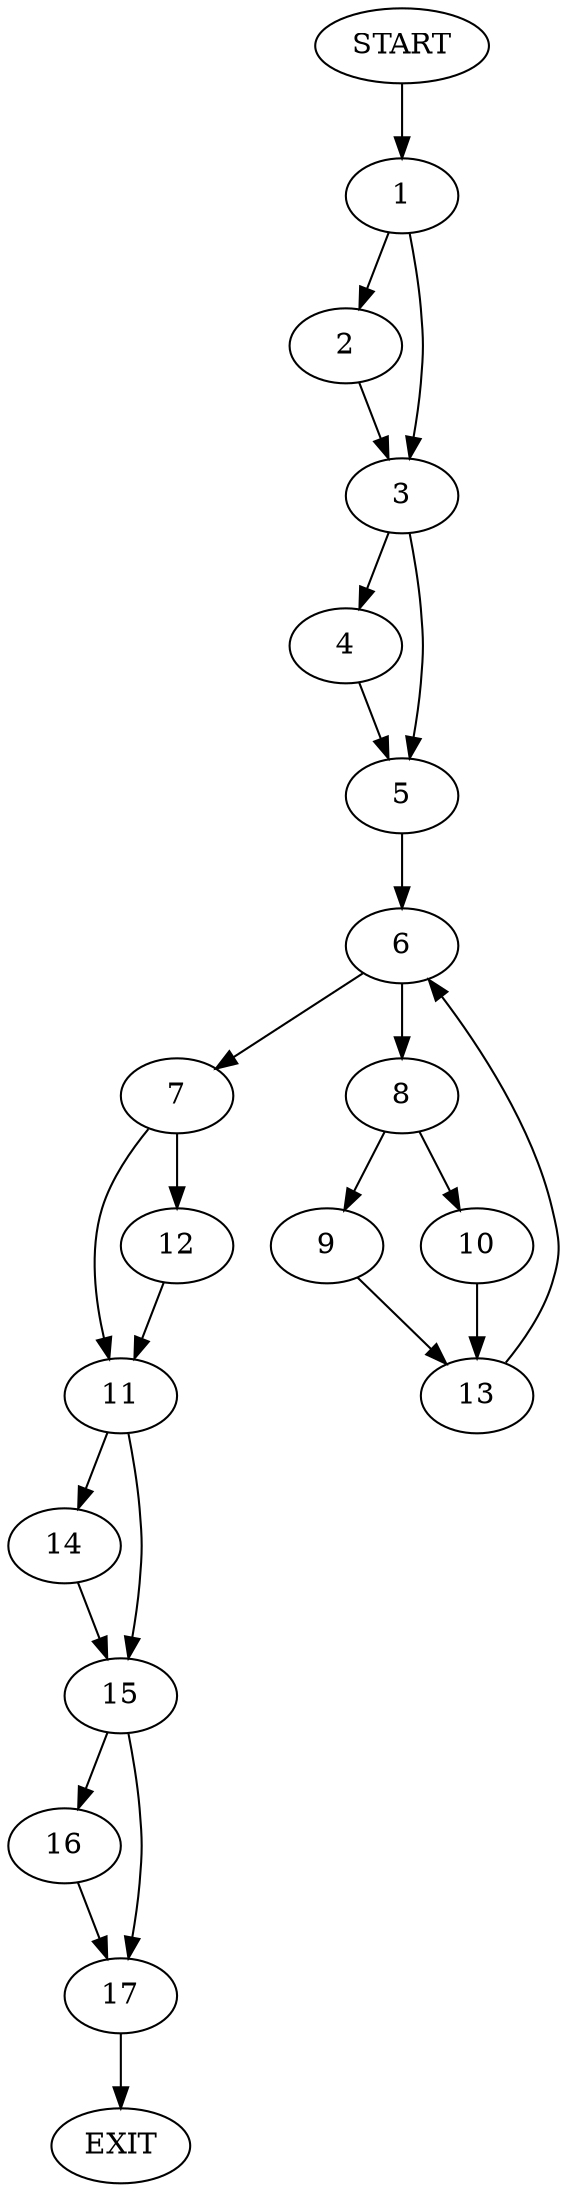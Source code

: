 digraph {
0 [label="START"]
18 [label="EXIT"]
0 -> 1
1 -> 2
1 -> 3
3 -> 4
3 -> 5
2 -> 3
5 -> 6
4 -> 5
6 -> 7
6 -> 8
8 -> 9
8 -> 10
7 -> 11
7 -> 12
10 -> 13
9 -> 13
13 -> 6
12 -> 11
11 -> 14
11 -> 15
15 -> 16
15 -> 17
14 -> 15
16 -> 17
17 -> 18
}
